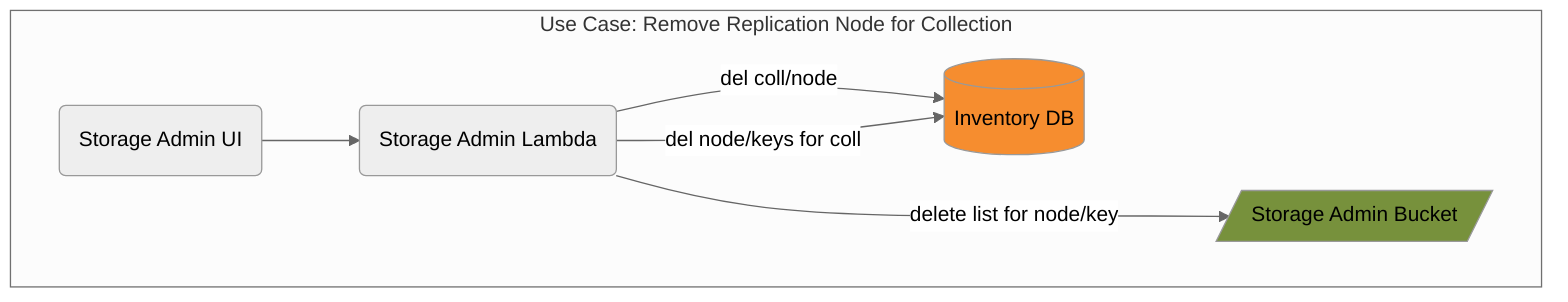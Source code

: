 %%{init: {'theme': 'neutral', 'securityLevel': 'loose'}}%%
graph TD
  SAUI("Storage Admin UI")
  SA("Storage Admin Lambda")
  RDS[(Inventory DB)]
  SABUCK[/"Storage Admin Bucket"/]

  subgraph "Use Case: Remove Replication Node for Collection"
    SAUI-->SA
    SA-->|"del coll/node"|RDS
    SA--->|"delete list for node/key"|SABUCK
    SA-->|"del node/keys for coll"|RDS
  end

  style RDS fill:#F68D2F
  style SABUCK fill:#77913C